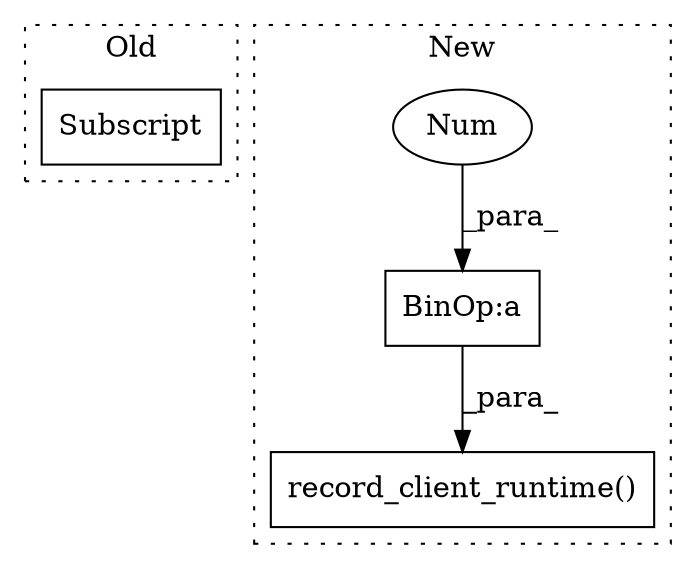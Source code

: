 digraph G {
subgraph cluster0 {
1 [label="Subscript" a="63" s="3596,0" l="31,0" shape="box"];
label = "Old";
style="dotted";
}
subgraph cluster1 {
2 [label="record_client_runtime()" a="75" s="2208,2280" l="38,1" shape="box"];
3 [label="BinOp:a" a="82" s="2255" l="3" shape="box"];
4 [label="Num" a="76" s="2258" l="1" shape="ellipse"];
label = "New";
style="dotted";
}
3 -> 2 [label="_para_"];
4 -> 3 [label="_para_"];
}